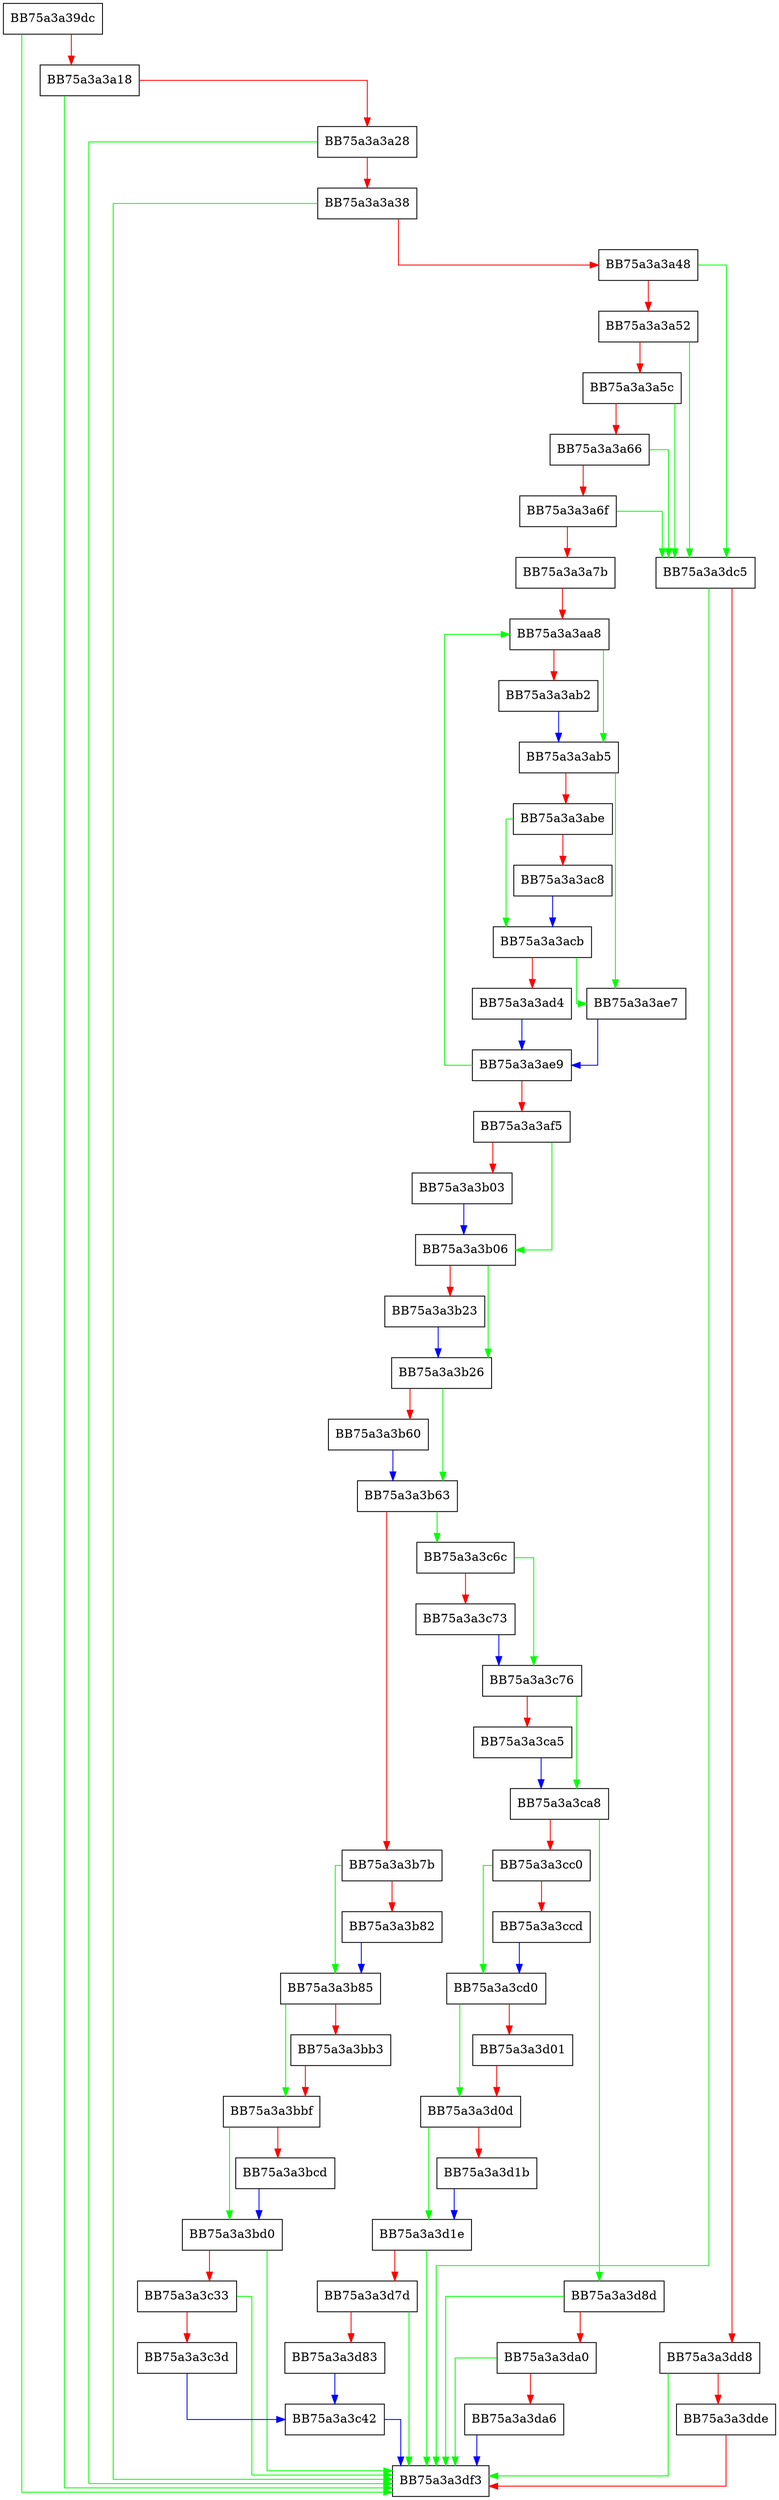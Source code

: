 digraph computeAES256EncryptionKey {
  node [shape="box"];
  graph [splines=ortho];
  BB75a3a39dc -> BB75a3a3df3 [color="green"];
  BB75a3a39dc -> BB75a3a3a18 [color="red"];
  BB75a3a3a18 -> BB75a3a3df3 [color="green"];
  BB75a3a3a18 -> BB75a3a3a28 [color="red"];
  BB75a3a3a28 -> BB75a3a3df3 [color="green"];
  BB75a3a3a28 -> BB75a3a3a38 [color="red"];
  BB75a3a3a38 -> BB75a3a3df3 [color="green"];
  BB75a3a3a38 -> BB75a3a3a48 [color="red"];
  BB75a3a3a48 -> BB75a3a3dc5 [color="green"];
  BB75a3a3a48 -> BB75a3a3a52 [color="red"];
  BB75a3a3a52 -> BB75a3a3dc5 [color="green"];
  BB75a3a3a52 -> BB75a3a3a5c [color="red"];
  BB75a3a3a5c -> BB75a3a3dc5 [color="green"];
  BB75a3a3a5c -> BB75a3a3a66 [color="red"];
  BB75a3a3a66 -> BB75a3a3dc5 [color="green"];
  BB75a3a3a66 -> BB75a3a3a6f [color="red"];
  BB75a3a3a6f -> BB75a3a3dc5 [color="green"];
  BB75a3a3a6f -> BB75a3a3a7b [color="red"];
  BB75a3a3a7b -> BB75a3a3aa8 [color="red"];
  BB75a3a3aa8 -> BB75a3a3ab5 [color="green"];
  BB75a3a3aa8 -> BB75a3a3ab2 [color="red"];
  BB75a3a3ab2 -> BB75a3a3ab5 [color="blue"];
  BB75a3a3ab5 -> BB75a3a3ae7 [color="green"];
  BB75a3a3ab5 -> BB75a3a3abe [color="red"];
  BB75a3a3abe -> BB75a3a3acb [color="green"];
  BB75a3a3abe -> BB75a3a3ac8 [color="red"];
  BB75a3a3ac8 -> BB75a3a3acb [color="blue"];
  BB75a3a3acb -> BB75a3a3ae7 [color="green"];
  BB75a3a3acb -> BB75a3a3ad4 [color="red"];
  BB75a3a3ad4 -> BB75a3a3ae9 [color="blue"];
  BB75a3a3ae7 -> BB75a3a3ae9 [color="blue"];
  BB75a3a3ae9 -> BB75a3a3aa8 [color="green"];
  BB75a3a3ae9 -> BB75a3a3af5 [color="red"];
  BB75a3a3af5 -> BB75a3a3b06 [color="green"];
  BB75a3a3af5 -> BB75a3a3b03 [color="red"];
  BB75a3a3b03 -> BB75a3a3b06 [color="blue"];
  BB75a3a3b06 -> BB75a3a3b26 [color="green"];
  BB75a3a3b06 -> BB75a3a3b23 [color="red"];
  BB75a3a3b23 -> BB75a3a3b26 [color="blue"];
  BB75a3a3b26 -> BB75a3a3b63 [color="green"];
  BB75a3a3b26 -> BB75a3a3b60 [color="red"];
  BB75a3a3b60 -> BB75a3a3b63 [color="blue"];
  BB75a3a3b63 -> BB75a3a3c6c [color="green"];
  BB75a3a3b63 -> BB75a3a3b7b [color="red"];
  BB75a3a3b7b -> BB75a3a3b85 [color="green"];
  BB75a3a3b7b -> BB75a3a3b82 [color="red"];
  BB75a3a3b82 -> BB75a3a3b85 [color="blue"];
  BB75a3a3b85 -> BB75a3a3bbf [color="green"];
  BB75a3a3b85 -> BB75a3a3bb3 [color="red"];
  BB75a3a3bb3 -> BB75a3a3bbf [color="red"];
  BB75a3a3bbf -> BB75a3a3bd0 [color="green"];
  BB75a3a3bbf -> BB75a3a3bcd [color="red"];
  BB75a3a3bcd -> BB75a3a3bd0 [color="blue"];
  BB75a3a3bd0 -> BB75a3a3df3 [color="green"];
  BB75a3a3bd0 -> BB75a3a3c33 [color="red"];
  BB75a3a3c33 -> BB75a3a3df3 [color="green"];
  BB75a3a3c33 -> BB75a3a3c3d [color="red"];
  BB75a3a3c3d -> BB75a3a3c42 [color="blue"];
  BB75a3a3c42 -> BB75a3a3df3 [color="blue"];
  BB75a3a3c6c -> BB75a3a3c76 [color="green"];
  BB75a3a3c6c -> BB75a3a3c73 [color="red"];
  BB75a3a3c73 -> BB75a3a3c76 [color="blue"];
  BB75a3a3c76 -> BB75a3a3ca8 [color="green"];
  BB75a3a3c76 -> BB75a3a3ca5 [color="red"];
  BB75a3a3ca5 -> BB75a3a3ca8 [color="blue"];
  BB75a3a3ca8 -> BB75a3a3d8d [color="green"];
  BB75a3a3ca8 -> BB75a3a3cc0 [color="red"];
  BB75a3a3cc0 -> BB75a3a3cd0 [color="green"];
  BB75a3a3cc0 -> BB75a3a3ccd [color="red"];
  BB75a3a3ccd -> BB75a3a3cd0 [color="blue"];
  BB75a3a3cd0 -> BB75a3a3d0d [color="green"];
  BB75a3a3cd0 -> BB75a3a3d01 [color="red"];
  BB75a3a3d01 -> BB75a3a3d0d [color="red"];
  BB75a3a3d0d -> BB75a3a3d1e [color="green"];
  BB75a3a3d0d -> BB75a3a3d1b [color="red"];
  BB75a3a3d1b -> BB75a3a3d1e [color="blue"];
  BB75a3a3d1e -> BB75a3a3df3 [color="green"];
  BB75a3a3d1e -> BB75a3a3d7d [color="red"];
  BB75a3a3d7d -> BB75a3a3df3 [color="green"];
  BB75a3a3d7d -> BB75a3a3d83 [color="red"];
  BB75a3a3d83 -> BB75a3a3c42 [color="blue"];
  BB75a3a3d8d -> BB75a3a3df3 [color="green"];
  BB75a3a3d8d -> BB75a3a3da0 [color="red"];
  BB75a3a3da0 -> BB75a3a3df3 [color="green"];
  BB75a3a3da0 -> BB75a3a3da6 [color="red"];
  BB75a3a3da6 -> BB75a3a3df3 [color="blue"];
  BB75a3a3dc5 -> BB75a3a3df3 [color="green"];
  BB75a3a3dc5 -> BB75a3a3dd8 [color="red"];
  BB75a3a3dd8 -> BB75a3a3df3 [color="green"];
  BB75a3a3dd8 -> BB75a3a3dde [color="red"];
  BB75a3a3dde -> BB75a3a3df3 [color="red"];
}